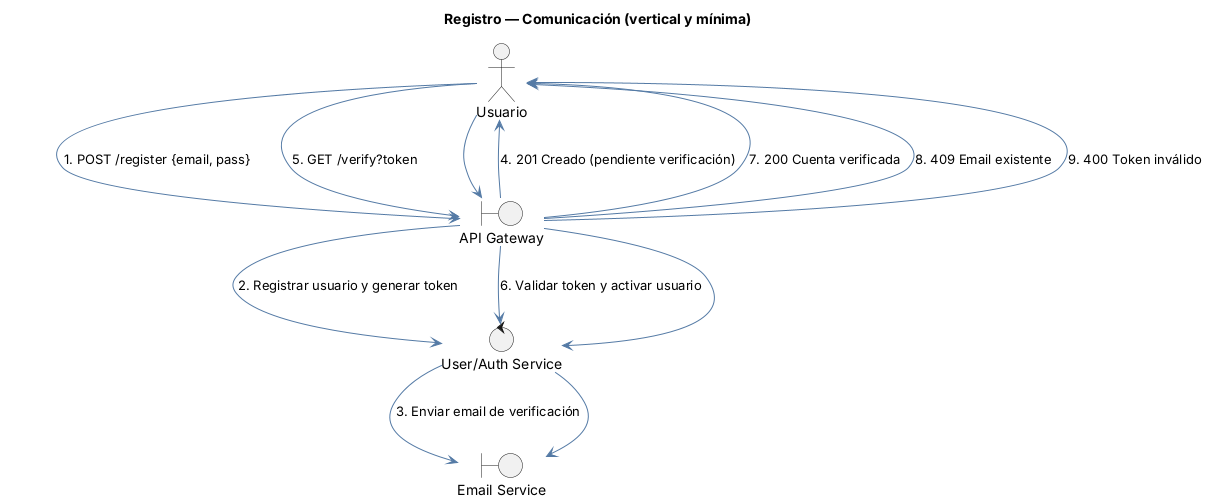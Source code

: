 @startuml
title Registro — Comunicación (vertical y mínima)

skinparam layoutDirection top to bottom
skinparam ArrowColor #547AA5
skinparam defaultFontName Inter

actor U as "Usuario"
boundary API as "API Gateway"
control SVC as "User/Auth Service"
boundary MAIL as "Email Service"

' Estructura vertical
U -down-> API
API -down-> SVC
SVC -down-> MAIL

' Flujo principal
U -> API : 1. POST /register {email, pass}
API -> SVC : 2. Registrar usuario y generar token
SVC -> MAIL : 3. Enviar email de verificación
API --> U : 4. 201 Creado (pendiente verificación)

' Verificación
U -> API : 5. GET /verify?token
API -> SVC : 6. Validar token y activar usuario
API --> U : 7. 200 Cuenta verificada

' Errores
API --> U : 8. 409 Email existente
API --> U : 9. 400 Token inválido
@enduml
